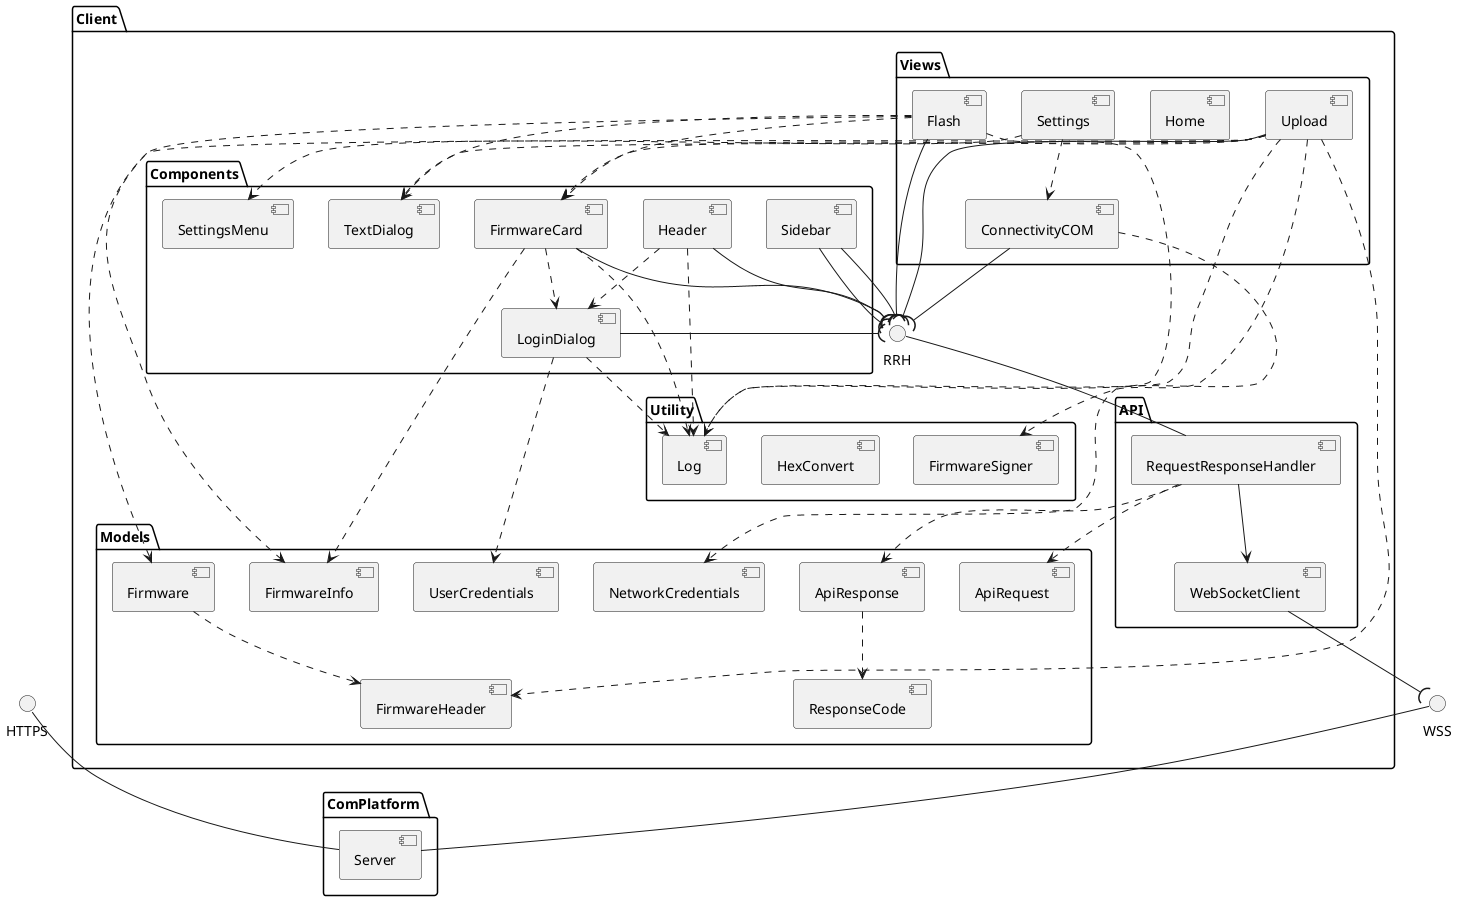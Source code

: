 @startuml
interface "HTTPS" as https
interface "WSS" as wss

package ComPlatform {
    component Server
    Server -up- https
    Server -up- wss
}

package Client {

    interface "RRH" as rrh

    package Models {
        component ApiRequest
        component ApiResponse
        component Firmware
        component FirmwareHeader
        component FirmwareInfo
        component NetworkCredentials
        component ResponseCode
        component UserCredentials

        ApiResponse .down.> ResponseCode
        Firmware .down.> FirmwareHeader
    }

    package API {
        component RequestResponseHandler
        component WebSocketClient

        RequestResponseHandler -up-rrh

        RequestResponseHandler .down.> ApiRequest
        RequestResponseHandler .down.> ApiResponse

        RequestResponseHandler -->WebSocketClient

        WebSocketClient -down-(wss
    }

    package Utility {
        component FirmwareSigner
        component HexConvert
        component Log
    }

    package Components {
        component FirmwareCard
        component "Header" as headerc
        component LoginDialog
        component SettingsMenu
        component Sidebar
        component TextDialog

        FirmwareCard --(rrh
        headerc -down-(rrh
        Sidebar -down-(rrh

        FirmwareCard .down.> FirmwareInfo
        FirmwareCard .down.> Log
        FirmwareCard .down.> LoginDialog

        headerc .down.> LoginDialog
        headerc .down.> Log

        LoginDialog .down.> UserCredentials
        LoginDialog -down-(rrh
        LoginDialog .down.> Log

        Sidebar -down-(rrh
    }

    package Views {
        component ConnectivityCOM
        component Flash
        component Home
        component Settings
        component Upload

        ConnectivityCOM -down-(rrh
        Flash -down-(rrh
        Upload -down-(rrh

        ConnectivityCOM .down.> NetworkCredentials

        Flash .down.> FirmwareCard
        Flash .down.> Log
        Flash .down.> FirmwareInfo
        Flash .down.> TextDialog

        Settings .down.> ConnectivityCOM
        Settings .down.> SettingsMenu

        Upload .down.> FirmwareCard
        Upload .down.> TextDialog
        Upload .down.> Log
        Upload .down.> Firmware
        Upload .down.> FirmwareHeader
        Upload .down.> FirmwareSigner
    }


}
@enduml
